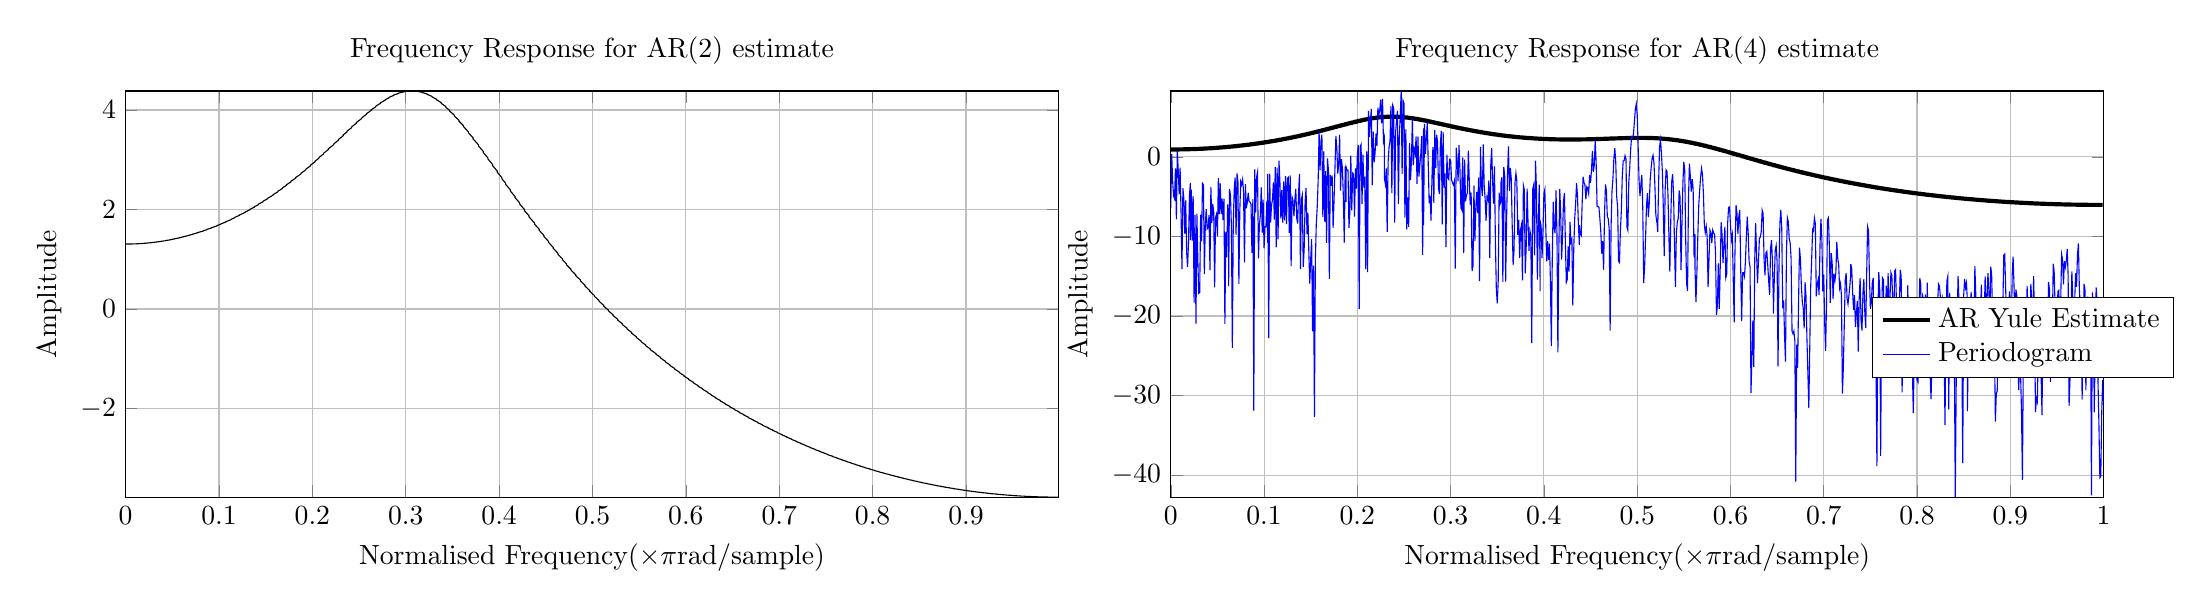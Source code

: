 % This file was created by matlab2tikz v0.4.7 running on MATLAB 8.1.
% Copyright (c) 2008--2014, Nico Schlömer <nico.schloemer@gmail.com>
% All rights reserved.
% Minimal pgfplots version: 1.3
% 
% The latest updates can be retrieved from
%   http://www.mathworks.com/matlabcentral/fileexchange/22022-matlab2tikz
% where you can also make suggestions and rate matlab2tikz.
% 
\begin{tikzpicture}

\begin{axis}[%
width=4.664in,
height=2.031in,
scale only axis,
xmin=0,
xmax=0.999,
xlabel={Normalised Frequency($\times \pi$rad/sample)},
xmajorgrids,
ymin=-3.78,
ymax=4.382,
ylabel={Amplitude},
ymajorgrids,
name=plot1,
title={Frequency Response for AR(2) estimate}
]
\addplot [color=black,solid,forget plot]
  table[row sep=crcr]{0	1.305\\
0.001	1.306\\
0.002	1.306\\
0.003	1.306\\
0.003	1.306\\
0.004	1.306\\
0.005	1.306\\
0.006	1.307\\
0.007	1.307\\
0.007	1.308\\
0.008	1.308\\
0.009	1.309\\
0.01	1.309\\
0.011	1.31\\
0.012	1.311\\
0.013	1.311\\
0.013	1.312\\
0.014	1.313\\
0.015	1.314\\
0.016	1.315\\
0.017	1.316\\
0.018	1.317\\
0.018	1.318\\
0.019	1.319\\
0.02	1.321\\
0.021	1.322\\
0.022	1.323\\
0.022	1.325\\
0.023	1.326\\
0.024	1.328\\
0.025	1.329\\
0.026	1.331\\
0.027	1.332\\
0.028	1.334\\
0.028	1.336\\
0.029	1.338\\
0.03	1.34\\
0.031	1.342\\
0.032	1.344\\
0.033	1.346\\
0.033	1.348\\
0.034	1.35\\
0.035	1.352\\
0.036	1.354\\
0.037	1.357\\
0.037	1.359\\
0.038	1.361\\
0.039	1.364\\
0.04	1.366\\
0.041	1.369\\
0.042	1.371\\
0.043	1.374\\
0.043	1.377\\
0.044	1.38\\
0.045	1.382\\
0.046	1.385\\
0.047	1.388\\
0.048	1.391\\
0.048	1.394\\
0.049	1.397\\
0.05	1.401\\
0.051	1.404\\
0.052	1.407\\
0.052	1.41\\
0.053	1.414\\
0.054	1.417\\
0.055	1.421\\
0.056	1.424\\
0.057	1.428\\
0.058	1.431\\
0.058	1.435\\
0.059	1.439\\
0.06	1.443\\
0.061	1.447\\
0.062	1.451\\
0.062	1.455\\
0.063	1.459\\
0.064	1.463\\
0.065	1.467\\
0.066	1.471\\
0.067	1.475\\
0.068	1.48\\
0.068	1.484\\
0.069	1.488\\
0.07	1.493\\
0.071	1.497\\
0.072	1.502\\
0.072	1.507\\
0.073	1.511\\
0.074	1.516\\
0.075	1.521\\
0.076	1.526\\
0.077	1.531\\
0.077	1.536\\
0.078	1.541\\
0.079	1.546\\
0.08	1.551\\
0.081	1.556\\
0.082	1.561\\
0.083	1.567\\
0.083	1.572\\
0.084	1.578\\
0.085	1.583\\
0.086	1.589\\
0.087	1.594\\
0.087	1.6\\
0.088	1.606\\
0.089	1.611\\
0.09	1.617\\
0.091	1.623\\
0.092	1.629\\
0.092	1.635\\
0.093	1.641\\
0.094	1.647\\
0.095	1.653\\
0.096	1.66\\
0.097	1.666\\
0.098	1.672\\
0.098	1.679\\
0.099	1.685\\
0.1	1.692\\
0.101	1.698\\
0.102	1.705\\
0.102	1.712\\
0.103	1.719\\
0.104	1.725\\
0.105	1.732\\
0.106	1.739\\
0.107	1.746\\
0.107	1.753\\
0.108	1.76\\
0.109	1.768\\
0.11	1.775\\
0.111	1.782\\
0.112	1.79\\
0.113	1.797\\
0.113	1.804\\
0.114	1.812\\
0.115	1.82\\
0.116	1.827\\
0.117	1.835\\
0.117	1.843\\
0.118	1.851\\
0.119	1.859\\
0.12	1.867\\
0.121	1.875\\
0.122	1.883\\
0.122	1.891\\
0.123	1.899\\
0.124	1.907\\
0.125	1.916\\
0.126	1.924\\
0.127	1.933\\
0.128	1.941\\
0.128	1.95\\
0.129	1.958\\
0.13	1.967\\
0.131	1.976\\
0.132	1.985\\
0.133	1.994\\
0.133	2.002\\
0.134	2.011\\
0.135	2.021\\
0.136	2.03\\
0.137	2.039\\
0.138	2.048\\
0.138	2.058\\
0.139	2.067\\
0.14	2.076\\
0.141	2.086\\
0.142	2.095\\
0.142	2.105\\
0.143	2.115\\
0.144	2.125\\
0.145	2.134\\
0.146	2.144\\
0.147	2.154\\
0.147	2.164\\
0.148	2.174\\
0.149	2.185\\
0.15	2.195\\
0.151	2.205\\
0.152	2.215\\
0.152	2.226\\
0.153	2.236\\
0.154	2.247\\
0.155	2.257\\
0.156	2.268\\
0.157	2.279\\
0.158	2.289\\
0.158	2.3\\
0.159	2.311\\
0.16	2.322\\
0.161	2.333\\
0.162	2.344\\
0.163	2.355\\
0.163	2.367\\
0.164	2.378\\
0.165	2.389\\
0.166	2.401\\
0.167	2.412\\
0.168	2.424\\
0.168	2.435\\
0.169	2.447\\
0.17	2.459\\
0.171	2.47\\
0.172	2.482\\
0.172	2.494\\
0.173	2.506\\
0.174	2.518\\
0.175	2.53\\
0.176	2.542\\
0.177	2.554\\
0.177	2.567\\
0.178	2.579\\
0.179	2.591\\
0.18	2.604\\
0.181	2.616\\
0.182	2.629\\
0.182	2.641\\
0.183	2.654\\
0.184	2.667\\
0.185	2.68\\
0.186	2.692\\
0.187	2.705\\
0.188	2.718\\
0.188	2.731\\
0.189	2.744\\
0.19	2.757\\
0.191	2.771\\
0.192	2.784\\
0.193	2.797\\
0.193	2.81\\
0.194	2.824\\
0.195	2.837\\
0.196	2.851\\
0.197	2.864\\
0.198	2.878\\
0.198	2.892\\
0.199	2.905\\
0.2	2.919\\
0.201	2.933\\
0.202	2.947\\
0.203	2.961\\
0.203	2.974\\
0.204	2.988\\
0.205	3.002\\
0.206	3.016\\
0.207	3.031\\
0.207	3.045\\
0.208	3.059\\
0.209	3.073\\
0.21	3.087\\
0.211	3.102\\
0.212	3.116\\
0.212	3.13\\
0.213	3.145\\
0.214	3.159\\
0.215	3.174\\
0.216	3.188\\
0.217	3.203\\
0.217	3.217\\
0.218	3.232\\
0.219	3.247\\
0.22	3.261\\
0.221	3.276\\
0.222	3.291\\
0.223	3.305\\
0.223	3.32\\
0.224	3.335\\
0.225	3.349\\
0.226	3.364\\
0.227	3.379\\
0.228	3.394\\
0.228	3.409\\
0.229	3.423\\
0.23	3.438\\
0.231	3.453\\
0.232	3.468\\
0.233	3.483\\
0.233	3.497\\
0.234	3.512\\
0.235	3.527\\
0.236	3.542\\
0.237	3.556\\
0.237	3.571\\
0.238	3.586\\
0.239	3.601\\
0.24	3.615\\
0.241	3.63\\
0.242	3.644\\
0.242	3.659\\
0.243	3.674\\
0.244	3.688\\
0.245	3.703\\
0.246	3.717\\
0.247	3.731\\
0.247	3.746\\
0.248	3.76\\
0.249	3.774\\
0.25	3.788\\
0.251	3.803\\
0.252	3.817\\
0.253	3.831\\
0.253	3.844\\
0.254	3.858\\
0.255	3.872\\
0.256	3.886\\
0.257	3.899\\
0.258	3.913\\
0.258	3.926\\
0.259	3.939\\
0.26	3.952\\
0.261	3.965\\
0.262	3.978\\
0.263	3.991\\
0.263	4.004\\
0.264	4.017\\
0.265	4.029\\
0.266	4.041\\
0.267	4.053\\
0.268	4.065\\
0.268	4.077\\
0.269	4.089\\
0.27	4.101\\
0.271	4.112\\
0.272	4.123\\
0.273	4.134\\
0.273	4.145\\
0.274	4.156\\
0.275	4.166\\
0.276	4.177\\
0.277	4.187\\
0.278	4.197\\
0.278	4.207\\
0.279	4.216\\
0.28	4.225\\
0.281	4.234\\
0.282	4.243\\
0.282	4.252\\
0.283	4.26\\
0.284	4.268\\
0.285	4.276\\
0.286	4.284\\
0.287	4.291\\
0.287	4.299\\
0.288	4.305\\
0.289	4.312\\
0.29	4.318\\
0.291	4.325\\
0.292	4.33\\
0.292	4.336\\
0.293	4.341\\
0.294	4.346\\
0.295	4.351\\
0.296	4.355\\
0.297	4.359\\
0.297	4.363\\
0.298	4.366\\
0.299	4.369\\
0.3	4.372\\
0.301	4.374\\
0.302	4.376\\
0.302	4.378\\
0.303	4.38\\
0.304	4.381\\
0.305	4.382\\
0.306	4.382\\
0.307	4.382\\
0.307	4.382\\
0.308	4.381\\
0.309	4.381\\
0.31	4.379\\
0.311	4.378\\
0.312	4.376\\
0.312	4.374\\
0.313	4.371\\
0.314	4.368\\
0.315	4.365\\
0.316	4.361\\
0.317	4.357\\
0.318	4.352\\
0.318	4.348\\
0.319	4.343\\
0.32	4.337\\
0.321	4.331\\
0.322	4.325\\
0.323	4.319\\
0.323	4.312\\
0.324	4.305\\
0.325	4.297\\
0.326	4.289\\
0.327	4.281\\
0.328	4.273\\
0.328	4.264\\
0.329	4.255\\
0.33	4.245\\
0.331	4.235\\
0.332	4.225\\
0.333	4.215\\
0.333	4.204\\
0.334	4.193\\
0.335	4.182\\
0.336	4.17\\
0.337	4.158\\
0.338	4.146\\
0.338	4.133\\
0.339	4.12\\
0.34	4.107\\
0.341	4.094\\
0.342	4.08\\
0.343	4.066\\
0.343	4.052\\
0.344	4.037\\
0.345	4.022\\
0.346	4.007\\
0.347	3.992\\
0.347	3.976\\
0.348	3.961\\
0.349	3.945\\
0.35	3.929\\
0.351	3.912\\
0.352	3.895\\
0.352	3.879\\
0.353	3.861\\
0.354	3.844\\
0.355	3.827\\
0.356	3.809\\
0.357	3.791\\
0.357	3.773\\
0.358	3.755\\
0.359	3.736\\
0.36	3.718\\
0.361	3.699\\
0.362	3.68\\
0.362	3.661\\
0.363	3.642\\
0.364	3.622\\
0.365	3.603\\
0.366	3.583\\
0.367	3.563\\
0.367	3.544\\
0.368	3.524\\
0.369	3.503\\
0.37	3.483\\
0.371	3.463\\
0.372	3.442\\
0.372	3.421\\
0.373	3.401\\
0.374	3.38\\
0.375	3.359\\
0.376	3.338\\
0.377	3.317\\
0.378	3.296\\
0.378	3.274\\
0.379	3.253\\
0.38	3.232\\
0.381	3.21\\
0.382	3.189\\
0.383	3.167\\
0.383	3.146\\
0.384	3.124\\
0.385	3.102\\
0.386	3.08\\
0.387	3.058\\
0.388	3.037\\
0.388	3.015\\
0.389	2.993\\
0.39	2.971\\
0.391	2.949\\
0.392	2.927\\
0.393	2.904\\
0.393	2.882\\
0.394	2.86\\
0.395	2.838\\
0.396	2.816\\
0.397	2.794\\
0.398	2.772\\
0.398	2.749\\
0.399	2.727\\
0.4	2.705\\
0.401	2.683\\
0.402	2.661\\
0.403	2.638\\
0.403	2.616\\
0.404	2.594\\
0.405	2.572\\
0.406	2.549\\
0.407	2.527\\
0.407	2.505\\
0.408	2.483\\
0.409	2.461\\
0.41	2.439\\
0.411	2.417\\
0.412	2.395\\
0.412	2.372\\
0.413	2.35\\
0.414	2.328\\
0.415	2.306\\
0.416	2.284\\
0.417	2.263\\
0.417	2.241\\
0.418	2.219\\
0.419	2.197\\
0.42	2.175\\
0.421	2.153\\
0.422	2.132\\
0.422	2.11\\
0.423	2.088\\
0.424	2.066\\
0.425	2.045\\
0.426	2.023\\
0.427	2.002\\
0.427	1.98\\
0.428	1.959\\
0.429	1.937\\
0.43	1.916\\
0.431	1.895\\
0.432	1.873\\
0.432	1.852\\
0.433	1.831\\
0.434	1.81\\
0.435	1.789\\
0.436	1.768\\
0.437	1.747\\
0.438	1.726\\
0.438	1.705\\
0.439	1.684\\
0.44	1.663\\
0.441	1.642\\
0.442	1.622\\
0.443	1.601\\
0.443	1.58\\
0.444	1.56\\
0.445	1.539\\
0.446	1.519\\
0.447	1.498\\
0.448	1.478\\
0.448	1.458\\
0.449	1.437\\
0.45	1.417\\
0.451	1.397\\
0.452	1.377\\
0.453	1.357\\
0.453	1.337\\
0.454	1.317\\
0.455	1.297\\
0.456	1.277\\
0.457	1.258\\
0.458	1.238\\
0.458	1.218\\
0.459	1.199\\
0.46	1.179\\
0.461	1.16\\
0.462	1.14\\
0.463	1.121\\
0.463	1.101\\
0.464	1.082\\
0.465	1.063\\
0.466	1.044\\
0.467	1.025\\
0.468	1.006\\
0.468	0.987\\
0.469	0.968\\
0.47	0.949\\
0.471	0.93\\
0.472	0.911\\
0.472	0.893\\
0.473	0.874\\
0.474	0.855\\
0.475	0.837\\
0.476	0.818\\
0.477	0.8\\
0.477	0.781\\
0.478	0.763\\
0.479	0.745\\
0.48	0.727\\
0.481	0.708\\
0.482	0.69\\
0.482	0.672\\
0.483	0.654\\
0.484	0.636\\
0.485	0.619\\
0.486	0.601\\
0.487	0.583\\
0.487	0.565\\
0.488	0.548\\
0.489	0.53\\
0.49	0.512\\
0.491	0.495\\
0.492	0.478\\
0.492	0.46\\
0.493	0.443\\
0.494	0.426\\
0.495	0.408\\
0.496	0.391\\
0.497	0.374\\
0.497	0.357\\
0.498	0.34\\
0.499	0.323\\
0.5	0.306\\
0.501	0.289\\
0.502	0.273\\
0.502	0.256\\
0.503	0.239\\
0.504	0.223\\
0.505	0.206\\
0.506	0.189\\
0.507	0.173\\
0.507	0.157\\
0.508	0.14\\
0.509	0.124\\
0.51	0.108\\
0.511	0.091\\
0.512	0.075\\
0.512	0.059\\
0.513	0.043\\
0.514	0.027\\
0.515	0.011\\
0.516	-0.005\\
0.517	-0.021\\
0.517	-0.036\\
0.518	-0.052\\
0.519	-0.068\\
0.52	-0.083\\
0.521	-0.099\\
0.522	-0.115\\
0.522	-0.13\\
0.523	-0.145\\
0.524	-0.161\\
0.525	-0.176\\
0.526	-0.191\\
0.527	-0.207\\
0.527	-0.222\\
0.528	-0.237\\
0.529	-0.252\\
0.53	-0.267\\
0.531	-0.282\\
0.532	-0.297\\
0.532	-0.312\\
0.533	-0.327\\
0.534	-0.342\\
0.535	-0.356\\
0.536	-0.371\\
0.537	-0.386\\
0.537	-0.4\\
0.538	-0.415\\
0.539	-0.429\\
0.54	-0.444\\
0.541	-0.458\\
0.542	-0.473\\
0.542	-0.487\\
0.543	-0.501\\
0.544	-0.516\\
0.545	-0.53\\
0.546	-0.544\\
0.547	-0.558\\
0.547	-0.572\\
0.548	-0.586\\
0.549	-0.6\\
0.55	-0.614\\
0.551	-0.628\\
0.552	-0.642\\
0.552	-0.655\\
0.553	-0.669\\
0.554	-0.683\\
0.555	-0.696\\
0.556	-0.71\\
0.557	-0.724\\
0.557	-0.737\\
0.558	-0.751\\
0.559	-0.764\\
0.56	-0.777\\
0.561	-0.791\\
0.562	-0.804\\
0.562	-0.817\\
0.563	-0.831\\
0.564	-0.844\\
0.565	-0.857\\
0.566	-0.87\\
0.567	-0.883\\
0.568	-0.896\\
0.568	-0.909\\
0.569	-0.922\\
0.57	-0.935\\
0.571	-0.947\\
0.572	-0.96\\
0.573	-0.973\\
0.573	-0.986\\
0.574	-0.998\\
0.575	-1.011\\
0.576	-1.024\\
0.577	-1.036\\
0.578	-1.049\\
0.578	-1.061\\
0.579	-1.073\\
0.58	-1.086\\
0.581	-1.098\\
0.582	-1.11\\
0.583	-1.123\\
0.583	-1.135\\
0.584	-1.147\\
0.585	-1.159\\
0.586	-1.171\\
0.587	-1.183\\
0.588	-1.195\\
0.588	-1.207\\
0.589	-1.219\\
0.59	-1.231\\
0.591	-1.243\\
0.592	-1.255\\
0.593	-1.267\\
0.593	-1.278\\
0.594	-1.29\\
0.595	-1.302\\
0.596	-1.313\\
0.597	-1.325\\
0.598	-1.337\\
0.598	-1.348\\
0.599	-1.359\\
0.6	-1.371\\
0.601	-1.382\\
0.602	-1.394\\
0.603	-1.405\\
0.603	-1.416\\
0.604	-1.428\\
0.605	-1.439\\
0.606	-1.45\\
0.607	-1.461\\
0.608	-1.472\\
0.608	-1.483\\
0.609	-1.494\\
0.61	-1.505\\
0.611	-1.516\\
0.612	-1.527\\
0.613	-1.538\\
0.613	-1.549\\
0.614	-1.56\\
0.615	-1.571\\
0.616	-1.581\\
0.617	-1.592\\
0.618	-1.603\\
0.618	-1.613\\
0.619	-1.624\\
0.62	-1.634\\
0.621	-1.645\\
0.622	-1.655\\
0.623	-1.666\\
0.623	-1.676\\
0.624	-1.687\\
0.625	-1.697\\
0.626	-1.707\\
0.627	-1.718\\
0.627	-1.728\\
0.628	-1.738\\
0.629	-1.748\\
0.63	-1.759\\
0.631	-1.769\\
0.632	-1.779\\
0.632	-1.789\\
0.633	-1.799\\
0.634	-1.809\\
0.635	-1.819\\
0.636	-1.829\\
0.637	-1.839\\
0.637	-1.849\\
0.638	-1.858\\
0.639	-1.868\\
0.64	-1.878\\
0.641	-1.888\\
0.642	-1.897\\
0.642	-1.907\\
0.643	-1.917\\
0.644	-1.926\\
0.645	-1.936\\
0.646	-1.945\\
0.647	-1.955\\
0.647	-1.964\\
0.648	-1.974\\
0.649	-1.983\\
0.65	-1.992\\
0.651	-2.002\\
0.652	-2.011\\
0.652	-2.02\\
0.653	-2.03\\
0.654	-2.039\\
0.655	-2.048\\
0.656	-2.057\\
0.657	-2.066\\
0.657	-2.075\\
0.658	-2.085\\
0.659	-2.094\\
0.66	-2.103\\
0.661	-2.112\\
0.662	-2.12\\
0.662	-2.129\\
0.663	-2.138\\
0.664	-2.147\\
0.665	-2.156\\
0.666	-2.165\\
0.667	-2.173\\
0.667	-2.182\\
0.668	-2.191\\
0.669	-2.2\\
0.67	-2.208\\
0.671	-2.217\\
0.672	-2.225\\
0.672	-2.234\\
0.673	-2.242\\
0.674	-2.251\\
0.675	-2.259\\
0.676	-2.268\\
0.677	-2.276\\
0.677	-2.285\\
0.678	-2.293\\
0.679	-2.301\\
0.68	-2.31\\
0.681	-2.318\\
0.682	-2.326\\
0.682	-2.334\\
0.683	-2.342\\
0.684	-2.351\\
0.685	-2.359\\
0.686	-2.367\\
0.687	-2.375\\
0.688	-2.383\\
0.688	-2.391\\
0.689	-2.399\\
0.69	-2.407\\
0.691	-2.415\\
0.692	-2.423\\
0.693	-2.431\\
0.693	-2.438\\
0.694	-2.446\\
0.695	-2.454\\
0.696	-2.462\\
0.697	-2.469\\
0.698	-2.477\\
0.698	-2.485\\
0.699	-2.492\\
0.7	-2.5\\
0.701	-2.508\\
0.702	-2.515\\
0.703	-2.523\\
0.703	-2.53\\
0.704	-2.538\\
0.705	-2.545\\
0.706	-2.553\\
0.707	-2.56\\
0.708	-2.567\\
0.708	-2.575\\
0.709	-2.582\\
0.71	-2.589\\
0.711	-2.597\\
0.712	-2.604\\
0.713	-2.611\\
0.713	-2.618\\
0.714	-2.625\\
0.715	-2.633\\
0.716	-2.64\\
0.717	-2.647\\
0.718	-2.654\\
0.718	-2.661\\
0.719	-2.668\\
0.72	-2.675\\
0.721	-2.682\\
0.722	-2.689\\
0.723	-2.696\\
0.723	-2.703\\
0.724	-2.709\\
0.725	-2.716\\
0.726	-2.723\\
0.727	-2.73\\
0.728	-2.737\\
0.728	-2.743\\
0.729	-2.75\\
0.73	-2.757\\
0.731	-2.763\\
0.732	-2.77\\
0.733	-2.777\\
0.733	-2.783\\
0.734	-2.79\\
0.735	-2.796\\
0.736	-2.803\\
0.737	-2.809\\
0.738	-2.816\\
0.738	-2.822\\
0.739	-2.828\\
0.74	-2.835\\
0.741	-2.841\\
0.742	-2.848\\
0.743	-2.854\\
0.743	-2.86\\
0.744	-2.866\\
0.745	-2.873\\
0.746	-2.879\\
0.747	-2.885\\
0.748	-2.891\\
0.748	-2.897\\
0.749	-2.903\\
0.75	-2.909\\
0.751	-2.915\\
0.752	-2.922\\
0.752	-2.928\\
0.753	-2.934\\
0.754	-2.939\\
0.755	-2.945\\
0.756	-2.951\\
0.757	-2.957\\
0.757	-2.963\\
0.758	-2.969\\
0.759	-2.975\\
0.76	-2.981\\
0.761	-2.986\\
0.762	-2.992\\
0.762	-2.998\\
0.763	-3.004\\
0.764	-3.009\\
0.765	-3.015\\
0.766	-3.02\\
0.767	-3.026\\
0.767	-3.032\\
0.768	-3.037\\
0.769	-3.043\\
0.77	-3.048\\
0.771	-3.054\\
0.772	-3.059\\
0.772	-3.065\\
0.773	-3.07\\
0.774	-3.076\\
0.775	-3.081\\
0.776	-3.086\\
0.777	-3.092\\
0.777	-3.097\\
0.778	-3.102\\
0.779	-3.107\\
0.78	-3.113\\
0.781	-3.118\\
0.782	-3.123\\
0.782	-3.128\\
0.783	-3.133\\
0.784	-3.139\\
0.785	-3.144\\
0.786	-3.149\\
0.787	-3.154\\
0.787	-3.159\\
0.788	-3.164\\
0.789	-3.169\\
0.79	-3.174\\
0.791	-3.179\\
0.792	-3.184\\
0.792	-3.189\\
0.793	-3.194\\
0.794	-3.198\\
0.795	-3.203\\
0.796	-3.208\\
0.797	-3.213\\
0.797	-3.218\\
0.798	-3.222\\
0.799	-3.227\\
0.8	-3.232\\
0.801	-3.237\\
0.802	-3.241\\
0.802	-3.246\\
0.803	-3.25\\
0.804	-3.255\\
0.805	-3.26\\
0.806	-3.264\\
0.807	-3.269\\
0.807	-3.273\\
0.808	-3.278\\
0.809	-3.282\\
0.81	-3.287\\
0.811	-3.291\\
0.812	-3.295\\
0.812	-3.3\\
0.813	-3.304\\
0.814	-3.309\\
0.815	-3.313\\
0.816	-3.317\\
0.817	-3.321\\
0.818	-3.326\\
0.818	-3.33\\
0.819	-3.334\\
0.82	-3.338\\
0.821	-3.343\\
0.822	-3.347\\
0.823	-3.351\\
0.823	-3.355\\
0.824	-3.359\\
0.825	-3.363\\
0.826	-3.367\\
0.827	-3.371\\
0.828	-3.375\\
0.828	-3.379\\
0.829	-3.383\\
0.83	-3.387\\
0.831	-3.391\\
0.832	-3.395\\
0.833	-3.399\\
0.833	-3.403\\
0.834	-3.406\\
0.835	-3.41\\
0.836	-3.414\\
0.837	-3.418\\
0.838	-3.422\\
0.838	-3.425\\
0.839	-3.429\\
0.84	-3.433\\
0.841	-3.436\\
0.842	-3.44\\
0.843	-3.444\\
0.843	-3.447\\
0.844	-3.451\\
0.845	-3.454\\
0.846	-3.458\\
0.847	-3.461\\
0.848	-3.465\\
0.848	-3.468\\
0.849	-3.472\\
0.85	-3.475\\
0.851	-3.479\\
0.852	-3.482\\
0.853	-3.486\\
0.853	-3.489\\
0.854	-3.492\\
0.855	-3.496\\
0.856	-3.499\\
0.857	-3.502\\
0.858	-3.505\\
0.858	-3.509\\
0.859	-3.512\\
0.86	-3.515\\
0.861	-3.518\\
0.862	-3.521\\
0.863	-3.525\\
0.863	-3.528\\
0.864	-3.531\\
0.865	-3.534\\
0.866	-3.537\\
0.867	-3.54\\
0.868	-3.543\\
0.868	-3.546\\
0.869	-3.549\\
0.87	-3.552\\
0.871	-3.555\\
0.872	-3.558\\
0.873	-3.561\\
0.873	-3.564\\
0.874	-3.567\\
0.875	-3.569\\
0.876	-3.572\\
0.877	-3.575\\
0.877	-3.578\\
0.878	-3.581\\
0.879	-3.583\\
0.88	-3.586\\
0.881	-3.589\\
0.882	-3.591\\
0.882	-3.594\\
0.883	-3.597\\
0.884	-3.599\\
0.885	-3.602\\
0.886	-3.605\\
0.887	-3.607\\
0.887	-3.61\\
0.888	-3.612\\
0.889	-3.615\\
0.89	-3.617\\
0.891	-3.62\\
0.892	-3.622\\
0.892	-3.625\\
0.893	-3.627\\
0.894	-3.629\\
0.895	-3.632\\
0.896	-3.634\\
0.897	-3.637\\
0.897	-3.639\\
0.898	-3.641\\
0.899	-3.643\\
0.9	-3.646\\
0.901	-3.648\\
0.902	-3.65\\
0.902	-3.652\\
0.903	-3.655\\
0.904	-3.657\\
0.905	-3.659\\
0.906	-3.661\\
0.907	-3.663\\
0.907	-3.665\\
0.908	-3.667\\
0.909	-3.669\\
0.91	-3.671\\
0.911	-3.673\\
0.912	-3.675\\
0.912	-3.677\\
0.913	-3.679\\
0.914	-3.681\\
0.915	-3.683\\
0.916	-3.685\\
0.917	-3.687\\
0.917	-3.689\\
0.918	-3.691\\
0.919	-3.692\\
0.92	-3.694\\
0.921	-3.696\\
0.922	-3.698\\
0.922	-3.699\\
0.923	-3.701\\
0.924	-3.703\\
0.925	-3.705\\
0.926	-3.706\\
0.927	-3.708\\
0.927	-3.71\\
0.928	-3.711\\
0.929	-3.713\\
0.93	-3.714\\
0.931	-3.716\\
0.932	-3.717\\
0.932	-3.719\\
0.933	-3.72\\
0.934	-3.722\\
0.935	-3.723\\
0.936	-3.725\\
0.937	-3.726\\
0.938	-3.728\\
0.938	-3.729\\
0.939	-3.73\\
0.94	-3.732\\
0.941	-3.733\\
0.942	-3.734\\
0.943	-3.736\\
0.943	-3.737\\
0.944	-3.738\\
0.945	-3.739\\
0.946	-3.741\\
0.947	-3.742\\
0.948	-3.743\\
0.948	-3.744\\
0.949	-3.745\\
0.95	-3.746\\
0.951	-3.748\\
0.952	-3.749\\
0.953	-3.75\\
0.953	-3.751\\
0.954	-3.752\\
0.955	-3.753\\
0.956	-3.754\\
0.957	-3.755\\
0.958	-3.756\\
0.958	-3.757\\
0.959	-3.758\\
0.96	-3.758\\
0.961	-3.759\\
0.962	-3.76\\
0.963	-3.761\\
0.963	-3.762\\
0.964	-3.763\\
0.965	-3.763\\
0.966	-3.764\\
0.967	-3.765\\
0.968	-3.766\\
0.968	-3.766\\
0.969	-3.767\\
0.97	-3.768\\
0.971	-3.768\\
0.972	-3.769\\
0.973	-3.77\\
0.973	-3.77\\
0.974	-3.771\\
0.975	-3.771\\
0.976	-3.772\\
0.977	-3.773\\
0.978	-3.773\\
0.978	-3.774\\
0.979	-3.774\\
0.98	-3.774\\
0.981	-3.775\\
0.982	-3.775\\
0.983	-3.776\\
0.983	-3.776\\
0.984	-3.776\\
0.985	-3.777\\
0.986	-3.777\\
0.987	-3.777\\
0.988	-3.778\\
0.988	-3.778\\
0.989	-3.778\\
0.99	-3.778\\
0.991	-3.779\\
0.992	-3.779\\
0.993	-3.779\\
0.993	-3.779\\
0.994	-3.779\\
0.995	-3.779\\
0.996	-3.78\\
0.997	-3.78\\
0.998	-3.78\\
0.998	-3.78\\
0.999	-3.78\\
};
\end{axis}

\begin{axis}[%
width=4.664in,
height=2.031in,
scale only axis,
xmin=0,
xmax=1,
xlabel={Normalised Frequency($\times \pi$rad/sample)},
xmajorgrids,
ymin=-42.767,
ymax=8.291,
ylabel={Amplitude},
ymajorgrids,
at=(plot1.right of south east),
anchor=left of south west,
title={Frequency Response for AR(4) estimate},
legend style={at={(0.752,0.294)},anchor=south west,draw=black,fill=white,legend cell align=left}
]
\addplot [color=black,solid,line width=1.5pt]
  table[row sep=crcr]{0	0.939\\
0.001	0.939\\
0.002	0.939\\
0.003	0.939\\
0.003	0.94\\
0.004	0.94\\
0.005	0.941\\
0.006	0.942\\
0.007	0.942\\
0.007	0.943\\
0.008	0.944\\
0.009	0.946\\
0.01	0.947\\
0.011	0.949\\
0.012	0.95\\
0.013	0.952\\
0.013	0.954\\
0.014	0.956\\
0.015	0.958\\
0.016	0.96\\
0.017	0.962\\
0.018	0.965\\
0.018	0.967\\
0.019	0.97\\
0.02	0.972\\
0.021	0.975\\
0.022	0.978\\
0.022	0.981\\
0.023	0.985\\
0.024	0.988\\
0.025	0.992\\
0.026	0.995\\
0.027	0.999\\
0.028	1.003\\
0.028	1.007\\
0.029	1.011\\
0.03	1.015\\
0.031	1.019\\
0.032	1.024\\
0.033	1.028\\
0.033	1.033\\
0.034	1.038\\
0.035	1.043\\
0.036	1.048\\
0.037	1.053\\
0.037	1.058\\
0.038	1.063\\
0.039	1.069\\
0.04	1.075\\
0.041	1.08\\
0.042	1.086\\
0.043	1.092\\
0.043	1.098\\
0.044	1.105\\
0.045	1.111\\
0.046	1.117\\
0.047	1.124\\
0.048	1.131\\
0.048	1.138\\
0.049	1.145\\
0.05	1.152\\
0.051	1.159\\
0.052	1.166\\
0.052	1.174\\
0.053	1.181\\
0.054	1.189\\
0.055	1.197\\
0.056	1.205\\
0.057	1.213\\
0.058	1.221\\
0.058	1.23\\
0.059	1.238\\
0.06	1.247\\
0.061	1.255\\
0.062	1.264\\
0.062	1.273\\
0.063	1.282\\
0.064	1.291\\
0.065	1.301\\
0.066	1.31\\
0.067	1.32\\
0.068	1.33\\
0.068	1.34\\
0.069	1.35\\
0.07	1.36\\
0.071	1.37\\
0.072	1.38\\
0.072	1.391\\
0.073	1.402\\
0.074	1.412\\
0.075	1.423\\
0.076	1.434\\
0.077	1.446\\
0.077	1.457\\
0.078	1.468\\
0.079	1.48\\
0.08	1.492\\
0.081	1.503\\
0.082	1.515\\
0.083	1.527\\
0.083	1.54\\
0.084	1.552\\
0.085	1.565\\
0.086	1.577\\
0.087	1.59\\
0.087	1.603\\
0.088	1.616\\
0.089	1.629\\
0.09	1.643\\
0.091	1.656\\
0.092	1.67\\
0.092	1.683\\
0.093	1.697\\
0.094	1.711\\
0.095	1.725\\
0.096	1.74\\
0.097	1.754\\
0.098	1.769\\
0.098	1.783\\
0.099	1.798\\
0.1	1.813\\
0.101	1.828\\
0.102	1.844\\
0.102	1.859\\
0.103	1.875\\
0.104	1.89\\
0.105	1.906\\
0.106	1.922\\
0.107	1.938\\
0.107	1.954\\
0.108	1.971\\
0.109	1.987\\
0.11	2.004\\
0.111	2.021\\
0.112	2.038\\
0.113	2.055\\
0.113	2.072\\
0.114	2.09\\
0.115	2.107\\
0.116	2.125\\
0.117	2.143\\
0.117	2.161\\
0.118	2.179\\
0.119	2.197\\
0.12	2.215\\
0.121	2.234\\
0.122	2.253\\
0.122	2.271\\
0.123	2.29\\
0.124	2.309\\
0.125	2.329\\
0.126	2.348\\
0.127	2.368\\
0.128	2.387\\
0.128	2.407\\
0.129	2.427\\
0.13	2.447\\
0.131	2.468\\
0.132	2.488\\
0.133	2.509\\
0.133	2.529\\
0.134	2.55\\
0.135	2.571\\
0.136	2.592\\
0.137	2.613\\
0.138	2.635\\
0.138	2.656\\
0.139	2.678\\
0.14	2.7\\
0.141	2.722\\
0.142	2.744\\
0.142	2.766\\
0.143	2.788\\
0.144	2.811\\
0.145	2.833\\
0.146	2.856\\
0.147	2.879\\
0.147	2.902\\
0.148	2.925\\
0.149	2.948\\
0.15	2.972\\
0.151	2.995\\
0.152	3.019\\
0.152	3.043\\
0.153	3.066\\
0.154	3.09\\
0.155	3.115\\
0.156	3.139\\
0.157	3.163\\
0.158	3.187\\
0.158	3.212\\
0.159	3.237\\
0.16	3.261\\
0.161	3.286\\
0.162	3.311\\
0.163	3.336\\
0.163	3.361\\
0.164	3.386\\
0.165	3.411\\
0.166	3.437\\
0.167	3.462\\
0.168	3.488\\
0.168	3.513\\
0.169	3.539\\
0.17	3.564\\
0.171	3.59\\
0.172	3.616\\
0.172	3.642\\
0.173	3.668\\
0.174	3.693\\
0.175	3.719\\
0.176	3.745\\
0.177	3.771\\
0.177	3.797\\
0.178	3.823\\
0.179	3.849\\
0.18	3.875\\
0.181	3.901\\
0.182	3.927\\
0.182	3.953\\
0.183	3.978\\
0.184	4.004\\
0.185	4.03\\
0.186	4.056\\
0.187	4.081\\
0.188	4.107\\
0.188	4.132\\
0.189	4.157\\
0.19	4.183\\
0.191	4.208\\
0.192	4.233\\
0.193	4.257\\
0.193	4.282\\
0.194	4.307\\
0.195	4.331\\
0.196	4.355\\
0.197	4.379\\
0.198	4.403\\
0.198	4.426\\
0.199	4.45\\
0.2	4.473\\
0.201	4.496\\
0.202	4.518\\
0.203	4.541\\
0.203	4.563\\
0.204	4.584\\
0.205	4.606\\
0.206	4.627\\
0.207	4.647\\
0.207	4.668\\
0.208	4.688\\
0.209	4.707\\
0.21	4.726\\
0.211	4.745\\
0.212	4.764\\
0.212	4.781\\
0.213	4.799\\
0.214	4.816\\
0.215	4.832\\
0.216	4.848\\
0.217	4.864\\
0.217	4.879\\
0.218	4.893\\
0.219	4.907\\
0.22	4.921\\
0.221	4.934\\
0.222	4.946\\
0.223	4.958\\
0.223	4.969\\
0.224	4.979\\
0.225	4.989\\
0.226	4.998\\
0.227	5.007\\
0.228	5.015\\
0.228	5.023\\
0.229	5.029\\
0.23	5.035\\
0.231	5.041\\
0.232	5.046\\
0.233	5.05\\
0.233	5.053\\
0.234	5.056\\
0.235	5.058\\
0.236	5.06\\
0.237	5.061\\
0.237	5.061\\
0.238	5.06\\
0.239	5.059\\
0.24	5.057\\
0.241	5.055\\
0.242	5.052\\
0.242	5.048\\
0.243	5.044\\
0.244	5.039\\
0.245	5.033\\
0.246	5.027\\
0.247	5.02\\
0.247	5.013\\
0.248	5.005\\
0.249	4.996\\
0.25	4.987\\
0.251	4.978\\
0.252	4.967\\
0.253	4.957\\
0.253	4.945\\
0.254	4.934\\
0.255	4.921\\
0.256	4.908\\
0.257	4.895\\
0.258	4.882\\
0.258	4.867\\
0.259	4.853\\
0.26	4.838\\
0.261	4.822\\
0.262	4.807\\
0.263	4.791\\
0.263	4.774\\
0.264	4.757\\
0.265	4.74\\
0.266	4.722\\
0.267	4.705\\
0.268	4.686\\
0.268	4.668\\
0.269	4.649\\
0.27	4.63\\
0.271	4.611\\
0.272	4.592\\
0.273	4.572\\
0.273	4.552\\
0.274	4.532\\
0.275	4.512\\
0.276	4.492\\
0.277	4.471\\
0.278	4.45\\
0.278	4.429\\
0.279	4.408\\
0.28	4.387\\
0.281	4.366\\
0.282	4.345\\
0.282	4.323\\
0.283	4.302\\
0.284	4.28\\
0.285	4.259\\
0.286	4.237\\
0.287	4.215\\
0.287	4.193\\
0.288	4.172\\
0.289	4.15\\
0.29	4.128\\
0.291	4.106\\
0.292	4.084\\
0.292	4.062\\
0.293	4.041\\
0.294	4.019\\
0.295	3.997\\
0.296	3.975\\
0.297	3.954\\
0.297	3.932\\
0.298	3.91\\
0.299	3.889\\
0.3	3.867\\
0.301	3.846\\
0.302	3.824\\
0.302	3.803\\
0.303	3.782\\
0.304	3.761\\
0.305	3.74\\
0.306	3.719\\
0.307	3.698\\
0.307	3.677\\
0.308	3.656\\
0.309	3.636\\
0.31	3.615\\
0.311	3.595\\
0.312	3.575\\
0.312	3.555\\
0.313	3.534\\
0.314	3.515\\
0.315	3.495\\
0.316	3.475\\
0.317	3.456\\
0.318	3.436\\
0.318	3.417\\
0.319	3.398\\
0.32	3.379\\
0.321	3.36\\
0.322	3.341\\
0.323	3.322\\
0.323	3.304\\
0.324	3.286\\
0.325	3.267\\
0.326	3.249\\
0.327	3.231\\
0.328	3.214\\
0.328	3.196\\
0.329	3.179\\
0.33	3.161\\
0.331	3.144\\
0.332	3.127\\
0.333	3.11\\
0.333	3.093\\
0.334	3.077\\
0.335	3.06\\
0.336	3.044\\
0.337	3.028\\
0.338	3.012\\
0.338	2.996\\
0.339	2.981\\
0.34	2.965\\
0.341	2.95\\
0.342	2.935\\
0.343	2.92\\
0.343	2.905\\
0.344	2.89\\
0.345	2.875\\
0.346	2.861\\
0.347	2.847\\
0.347	2.833\\
0.348	2.819\\
0.349	2.805\\
0.35	2.791\\
0.351	2.778\\
0.352	2.765\\
0.352	2.752\\
0.353	2.739\\
0.354	2.726\\
0.355	2.713\\
0.356	2.701\\
0.357	2.688\\
0.357	2.676\\
0.358	2.664\\
0.359	2.652\\
0.36	2.641\\
0.361	2.629\\
0.362	2.618\\
0.362	2.606\\
0.363	2.595\\
0.364	2.585\\
0.365	2.574\\
0.366	2.563\\
0.367	2.553\\
0.367	2.542\\
0.368	2.532\\
0.369	2.522\\
0.37	2.513\\
0.371	2.503\\
0.372	2.493\\
0.372	2.484\\
0.373	2.475\\
0.374	2.466\\
0.375	2.457\\
0.376	2.448\\
0.377	2.44\\
0.378	2.431\\
0.378	2.423\\
0.379	2.415\\
0.38	2.407\\
0.381	2.399\\
0.382	2.391\\
0.383	2.384\\
0.383	2.376\\
0.384	2.369\\
0.385	2.362\\
0.386	2.355\\
0.387	2.349\\
0.388	2.342\\
0.388	2.335\\
0.389	2.329\\
0.39	2.323\\
0.391	2.317\\
0.392	2.311\\
0.393	2.305\\
0.393	2.3\\
0.394	2.294\\
0.395	2.289\\
0.396	2.284\\
0.397	2.279\\
0.398	2.274\\
0.398	2.269\\
0.399	2.265\\
0.4	2.26\\
0.401	2.256\\
0.402	2.252\\
0.403	2.248\\
0.403	2.244\\
0.404	2.24\\
0.405	2.237\\
0.406	2.233\\
0.407	2.23\\
0.407	2.227\\
0.408	2.224\\
0.409	2.221\\
0.41	2.218\\
0.411	2.215\\
0.412	2.213\\
0.412	2.21\\
0.413	2.208\\
0.414	2.206\\
0.415	2.204\\
0.416	2.202\\
0.417	2.2\\
0.417	2.199\\
0.418	2.197\\
0.419	2.196\\
0.42	2.195\\
0.421	2.194\\
0.422	2.193\\
0.422	2.192\\
0.423	2.191\\
0.424	2.19\\
0.425	2.19\\
0.426	2.189\\
0.427	2.189\\
0.427	2.189\\
0.428	2.189\\
0.429	2.189\\
0.43	2.189\\
0.431	2.19\\
0.432	2.19\\
0.432	2.19\\
0.433	2.191\\
0.434	2.192\\
0.435	2.193\\
0.436	2.194\\
0.437	2.195\\
0.438	2.196\\
0.438	2.197\\
0.439	2.198\\
0.44	2.2\\
0.441	2.201\\
0.442	2.203\\
0.443	2.205\\
0.443	2.207\\
0.444	2.208\\
0.445	2.21\\
0.446	2.213\\
0.447	2.215\\
0.448	2.217\\
0.448	2.219\\
0.449	2.222\\
0.45	2.224\\
0.451	2.227\\
0.452	2.229\\
0.453	2.232\\
0.453	2.235\\
0.454	2.237\\
0.455	2.24\\
0.456	2.243\\
0.457	2.246\\
0.458	2.249\\
0.458	2.252\\
0.459	2.255\\
0.46	2.259\\
0.461	2.262\\
0.462	2.265\\
0.463	2.268\\
0.463	2.272\\
0.464	2.275\\
0.465	2.278\\
0.466	2.282\\
0.467	2.285\\
0.468	2.289\\
0.468	2.292\\
0.469	2.296\\
0.47	2.299\\
0.471	2.303\\
0.472	2.306\\
0.472	2.31\\
0.473	2.313\\
0.474	2.317\\
0.475	2.32\\
0.476	2.324\\
0.477	2.327\\
0.477	2.33\\
0.478	2.334\\
0.479	2.337\\
0.48	2.34\\
0.481	2.344\\
0.482	2.347\\
0.482	2.35\\
0.483	2.353\\
0.484	2.356\\
0.485	2.359\\
0.486	2.362\\
0.487	2.365\\
0.487	2.367\\
0.488	2.37\\
0.489	2.372\\
0.49	2.375\\
0.491	2.377\\
0.492	2.379\\
0.492	2.381\\
0.493	2.383\\
0.494	2.385\\
0.495	2.387\\
0.496	2.389\\
0.497	2.39\\
0.497	2.391\\
0.498	2.393\\
0.499	2.394\\
0.5	2.394\\
0.501	2.395\\
0.502	2.395\\
0.502	2.396\\
0.503	2.396\\
0.504	2.396\\
0.505	2.396\\
0.506	2.395\\
0.507	2.394\\
0.507	2.394\\
0.508	2.392\\
0.509	2.391\\
0.51	2.389\\
0.511	2.388\\
0.512	2.386\\
0.512	2.383\\
0.513	2.381\\
0.514	2.378\\
0.515	2.375\\
0.516	2.372\\
0.517	2.368\\
0.517	2.364\\
0.518	2.36\\
0.519	2.355\\
0.52	2.351\\
0.521	2.346\\
0.522	2.34\\
0.522	2.335\\
0.523	2.329\\
0.524	2.322\\
0.525	2.316\\
0.526	2.309\\
0.527	2.302\\
0.527	2.294\\
0.528	2.286\\
0.529	2.278\\
0.53	2.27\\
0.531	2.261\\
0.532	2.252\\
0.532	2.242\\
0.533	2.232\\
0.534	2.222\\
0.535	2.212\\
0.536	2.201\\
0.537	2.189\\
0.537	2.178\\
0.538	2.166\\
0.539	2.154\\
0.54	2.141\\
0.541	2.128\\
0.542	2.115\\
0.542	2.101\\
0.543	2.087\\
0.544	2.073\\
0.545	2.058\\
0.546	2.043\\
0.547	2.028\\
0.547	2.012\\
0.548	1.996\\
0.549	1.98\\
0.55	1.963\\
0.551	1.946\\
0.552	1.929\\
0.552	1.911\\
0.553	1.894\\
0.554	1.875\\
0.555	1.857\\
0.556	1.838\\
0.557	1.819\\
0.557	1.799\\
0.558	1.78\\
0.559	1.76\\
0.56	1.739\\
0.561	1.719\\
0.562	1.698\\
0.562	1.677\\
0.563	1.655\\
0.564	1.634\\
0.565	1.612\\
0.566	1.589\\
0.567	1.567\\
0.568	1.544\\
0.568	1.521\\
0.569	1.498\\
0.57	1.475\\
0.571	1.451\\
0.572	1.428\\
0.573	1.404\\
0.573	1.379\\
0.574	1.355\\
0.575	1.33\\
0.576	1.306\\
0.577	1.281\\
0.578	1.255\\
0.578	1.23\\
0.579	1.205\\
0.58	1.179\\
0.581	1.153\\
0.582	1.127\\
0.583	1.101\\
0.583	1.075\\
0.584	1.048\\
0.585	1.022\\
0.586	0.995\\
0.587	0.969\\
0.588	0.942\\
0.588	0.915\\
0.589	0.888\\
0.59	0.86\\
0.591	0.833\\
0.592	0.806\\
0.593	0.778\\
0.593	0.751\\
0.594	0.723\\
0.595	0.695\\
0.596	0.668\\
0.597	0.64\\
0.598	0.612\\
0.598	0.584\\
0.599	0.556\\
0.6	0.528\\
0.601	0.5\\
0.602	0.471\\
0.603	0.443\\
0.603	0.415\\
0.604	0.387\\
0.605	0.359\\
0.606	0.33\\
0.607	0.302\\
0.608	0.274\\
0.608	0.245\\
0.609	0.217\\
0.61	0.188\\
0.611	0.16\\
0.612	0.132\\
0.613	0.103\\
0.613	0.075\\
0.614	0.047\\
0.615	0.018\\
0.616	-0.01\\
0.617	-0.038\\
0.618	-0.067\\
0.618	-0.095\\
0.619	-0.123\\
0.62	-0.152\\
0.621	-0.18\\
0.622	-0.208\\
0.623	-0.236\\
0.623	-0.264\\
0.624	-0.292\\
0.625	-0.321\\
0.626	-0.349\\
0.627	-0.377\\
0.627	-0.405\\
0.628	-0.432\\
0.629	-0.46\\
0.63	-0.488\\
0.631	-0.516\\
0.632	-0.544\\
0.632	-0.571\\
0.633	-0.599\\
0.634	-0.626\\
0.635	-0.654\\
0.636	-0.681\\
0.637	-0.709\\
0.637	-0.736\\
0.638	-0.763\\
0.639	-0.791\\
0.64	-0.818\\
0.641	-0.845\\
0.642	-0.872\\
0.642	-0.899\\
0.643	-0.926\\
0.644	-0.953\\
0.645	-0.979\\
0.646	-1.006\\
0.647	-1.033\\
0.647	-1.059\\
0.648	-1.086\\
0.649	-1.112\\
0.65	-1.139\\
0.651	-1.165\\
0.652	-1.191\\
0.652	-1.217\\
0.653	-1.243\\
0.654	-1.269\\
0.655	-1.295\\
0.656	-1.321\\
0.657	-1.347\\
0.657	-1.372\\
0.658	-1.398\\
0.659	-1.423\\
0.66	-1.449\\
0.661	-1.474\\
0.662	-1.499\\
0.662	-1.525\\
0.663	-1.55\\
0.664	-1.575\\
0.665	-1.6\\
0.666	-1.624\\
0.667	-1.649\\
0.667	-1.674\\
0.668	-1.699\\
0.669	-1.723\\
0.67	-1.748\\
0.671	-1.772\\
0.672	-1.796\\
0.672	-1.82\\
0.673	-1.845\\
0.674	-1.869\\
0.675	-1.893\\
0.676	-1.916\\
0.677	-1.94\\
0.677	-1.964\\
0.678	-1.987\\
0.679	-2.011\\
0.68	-2.034\\
0.681	-2.058\\
0.682	-2.081\\
0.682	-2.104\\
0.683	-2.127\\
0.684	-2.15\\
0.685	-2.173\\
0.686	-2.196\\
0.687	-2.219\\
0.688	-2.242\\
0.688	-2.264\\
0.689	-2.287\\
0.69	-2.309\\
0.691	-2.332\\
0.692	-2.354\\
0.693	-2.376\\
0.693	-2.398\\
0.694	-2.42\\
0.695	-2.442\\
0.696	-2.464\\
0.697	-2.486\\
0.698	-2.508\\
0.698	-2.529\\
0.699	-2.551\\
0.7	-2.572\\
0.701	-2.594\\
0.702	-2.615\\
0.703	-2.636\\
0.703	-2.657\\
0.704	-2.678\\
0.705	-2.699\\
0.706	-2.72\\
0.707	-2.741\\
0.708	-2.761\\
0.708	-2.782\\
0.709	-2.803\\
0.71	-2.823\\
0.711	-2.843\\
0.712	-2.864\\
0.713	-2.884\\
0.713	-2.904\\
0.714	-2.924\\
0.715	-2.944\\
0.716	-2.964\\
0.717	-2.984\\
0.718	-3.004\\
0.718	-3.023\\
0.719	-3.043\\
0.72	-3.062\\
0.721	-3.082\\
0.722	-3.101\\
0.723	-3.12\\
0.723	-3.139\\
0.724	-3.159\\
0.725	-3.178\\
0.726	-3.196\\
0.727	-3.215\\
0.728	-3.234\\
0.728	-3.253\\
0.729	-3.271\\
0.73	-3.29\\
0.731	-3.308\\
0.732	-3.327\\
0.733	-3.345\\
0.733	-3.363\\
0.734	-3.382\\
0.735	-3.4\\
0.736	-3.418\\
0.737	-3.436\\
0.738	-3.453\\
0.738	-3.471\\
0.739	-3.489\\
0.74	-3.507\\
0.741	-3.524\\
0.742	-3.542\\
0.743	-3.559\\
0.743	-3.576\\
0.744	-3.594\\
0.745	-3.611\\
0.746	-3.628\\
0.747	-3.645\\
0.748	-3.662\\
0.748	-3.679\\
0.749	-3.696\\
0.75	-3.712\\
0.751	-3.729\\
0.752	-3.745\\
0.752	-3.762\\
0.753	-3.778\\
0.754	-3.795\\
0.755	-3.811\\
0.756	-3.827\\
0.757	-3.844\\
0.757	-3.86\\
0.758	-3.876\\
0.759	-3.892\\
0.76	-3.907\\
0.761	-3.923\\
0.762	-3.939\\
0.762	-3.955\\
0.763	-3.97\\
0.764	-3.986\\
0.765	-4.001\\
0.766	-4.017\\
0.767	-4.032\\
0.767	-4.047\\
0.768	-4.062\\
0.769	-4.077\\
0.77	-4.092\\
0.771	-4.107\\
0.772	-4.122\\
0.772	-4.137\\
0.773	-4.152\\
0.774	-4.167\\
0.775	-4.181\\
0.776	-4.196\\
0.777	-4.21\\
0.777	-4.225\\
0.778	-4.239\\
0.779	-4.253\\
0.78	-4.267\\
0.781	-4.282\\
0.782	-4.296\\
0.782	-4.31\\
0.783	-4.324\\
0.784	-4.338\\
0.785	-4.351\\
0.786	-4.365\\
0.787	-4.379\\
0.787	-4.392\\
0.788	-4.406\\
0.789	-4.419\\
0.79	-4.433\\
0.791	-4.446\\
0.792	-4.46\\
0.792	-4.473\\
0.793	-4.486\\
0.794	-4.499\\
0.795	-4.512\\
0.796	-4.525\\
0.797	-4.538\\
0.797	-4.551\\
0.798	-4.564\\
0.799	-4.576\\
0.8	-4.589\\
0.801	-4.602\\
0.802	-4.614\\
0.802	-4.627\\
0.803	-4.639\\
0.804	-4.651\\
0.805	-4.664\\
0.806	-4.676\\
0.807	-4.688\\
0.807	-4.7\\
0.808	-4.712\\
0.809	-4.724\\
0.81	-4.736\\
0.811	-4.748\\
0.812	-4.76\\
0.812	-4.771\\
0.813	-4.783\\
0.814	-4.795\\
0.815	-4.806\\
0.816	-4.818\\
0.817	-4.829\\
0.818	-4.84\\
0.818	-4.852\\
0.819	-4.863\\
0.82	-4.874\\
0.821	-4.885\\
0.822	-4.896\\
0.823	-4.907\\
0.823	-4.918\\
0.824	-4.929\\
0.825	-4.94\\
0.826	-4.951\\
0.827	-4.961\\
0.828	-4.972\\
0.828	-4.983\\
0.829	-4.993\\
0.83	-5.004\\
0.831	-5.014\\
0.832	-5.024\\
0.833	-5.035\\
0.833	-5.045\\
0.834	-5.055\\
0.835	-5.065\\
0.836	-5.075\\
0.837	-5.085\\
0.838	-5.095\\
0.838	-5.105\\
0.839	-5.115\\
0.84	-5.125\\
0.841	-5.134\\
0.842	-5.144\\
0.843	-5.154\\
0.843	-5.163\\
0.844	-5.173\\
0.845	-5.182\\
0.846	-5.191\\
0.847	-5.201\\
0.848	-5.21\\
0.848	-5.219\\
0.849	-5.228\\
0.85	-5.237\\
0.851	-5.247\\
0.852	-5.256\\
0.853	-5.264\\
0.853	-5.273\\
0.854	-5.282\\
0.855	-5.291\\
0.856	-5.3\\
0.857	-5.308\\
0.858	-5.317\\
0.858	-5.325\\
0.859	-5.334\\
0.86	-5.342\\
0.861	-5.351\\
0.862	-5.359\\
0.863	-5.367\\
0.863	-5.375\\
0.864	-5.384\\
0.865	-5.392\\
0.866	-5.4\\
0.867	-5.408\\
0.868	-5.416\\
0.868	-5.424\\
0.869	-5.431\\
0.87	-5.439\\
0.871	-5.447\\
0.872	-5.455\\
0.873	-5.462\\
0.873	-5.47\\
0.874	-5.477\\
0.875	-5.485\\
0.876	-5.492\\
0.877	-5.5\\
0.877	-5.507\\
0.878	-5.514\\
0.879	-5.521\\
0.88	-5.528\\
0.881	-5.535\\
0.882	-5.542\\
0.882	-5.549\\
0.883	-5.556\\
0.884	-5.563\\
0.885	-5.57\\
0.886	-5.577\\
0.887	-5.584\\
0.887	-5.59\\
0.888	-5.597\\
0.889	-5.603\\
0.89	-5.61\\
0.891	-5.616\\
0.892	-5.623\\
0.892	-5.629\\
0.893	-5.635\\
0.894	-5.642\\
0.895	-5.648\\
0.896	-5.654\\
0.897	-5.66\\
0.897	-5.666\\
0.898	-5.672\\
0.899	-5.678\\
0.9	-5.684\\
0.901	-5.69\\
0.902	-5.696\\
0.902	-5.701\\
0.903	-5.707\\
0.904	-5.713\\
0.905	-5.718\\
0.906	-5.724\\
0.907	-5.729\\
0.907	-5.735\\
0.908	-5.74\\
0.909	-5.745\\
0.91	-5.751\\
0.911	-5.756\\
0.912	-5.761\\
0.912	-5.766\\
0.913	-5.771\\
0.914	-5.776\\
0.915	-5.781\\
0.916	-5.786\\
0.917	-5.791\\
0.917	-5.796\\
0.918	-5.801\\
0.919	-5.805\\
0.92	-5.81\\
0.921	-5.815\\
0.922	-5.819\\
0.922	-5.824\\
0.923	-5.828\\
0.924	-5.833\\
0.925	-5.837\\
0.926	-5.842\\
0.927	-5.846\\
0.927	-5.85\\
0.928	-5.854\\
0.929	-5.858\\
0.93	-5.862\\
0.931	-5.866\\
0.932	-5.87\\
0.932	-5.874\\
0.933	-5.878\\
0.934	-5.882\\
0.935	-5.886\\
0.936	-5.89\\
0.937	-5.893\\
0.938	-5.897\\
0.938	-5.901\\
0.939	-5.904\\
0.94	-5.908\\
0.941	-5.911\\
0.942	-5.914\\
0.943	-5.918\\
0.943	-5.921\\
0.944	-5.924\\
0.945	-5.927\\
0.946	-5.931\\
0.947	-5.934\\
0.948	-5.937\\
0.948	-5.94\\
0.949	-5.943\\
0.95	-5.946\\
0.951	-5.948\\
0.952	-5.951\\
0.953	-5.954\\
0.953	-5.957\\
0.954	-5.959\\
0.955	-5.962\\
0.956	-5.965\\
0.957	-5.967\\
0.958	-5.97\\
0.958	-5.972\\
0.959	-5.974\\
0.96	-5.977\\
0.961	-5.979\\
0.962	-5.981\\
0.963	-5.983\\
0.963	-5.986\\
0.964	-5.988\\
0.965	-5.99\\
0.966	-5.992\\
0.967	-5.994\\
0.968	-5.995\\
0.968	-5.997\\
0.969	-5.999\\
0.97	-6.001\\
0.971	-6.003\\
0.972	-6.004\\
0.973	-6.006\\
0.973	-6.007\\
0.974	-6.009\\
0.975	-6.01\\
0.976	-6.012\\
0.977	-6.013\\
0.978	-6.014\\
0.978	-6.016\\
0.979	-6.017\\
0.98	-6.018\\
0.981	-6.019\\
0.982	-6.02\\
0.983	-6.021\\
0.983	-6.022\\
0.984	-6.023\\
0.985	-6.024\\
0.986	-6.025\\
0.987	-6.026\\
0.988	-6.026\\
0.988	-6.027\\
0.989	-6.028\\
0.99	-6.028\\
0.991	-6.029\\
0.992	-6.029\\
0.993	-6.03\\
0.993	-6.03\\
0.994	-6.031\\
0.995	-6.031\\
0.996	-6.031\\
0.997	-6.031\\
0.998	-6.032\\
0.998	-6.032\\
0.999	-6.032\\
};
\addlegendentry{AR Yule Estimate};

\addplot [color=blue,solid]
  table[row sep=crcr]{0	-6.439\\
0.001	0.354\\
0.002	-3.08\\
0.003	-4.914\\
0.004	-5.251\\
0.005	-1.444\\
0.006	-7.835\\
0.007	0.749\\
0.008	-1.637\\
0.009	-4.708\\
0.01	-1.347\\
0.011	-6.99\\
0.012	-14.102\\
0.013	-3.928\\
0.014	-5.198\\
0.015	-9.634\\
0.016	-5.464\\
0.017	-12.005\\
0.018	-13.818\\
0.019	-10.744\\
0.02	-4.905\\
0.021	-3.274\\
0.021	-10.45\\
0.022	-4.118\\
0.023	-10.509\\
0.024	-4.941\\
0.025	-18.325\\
0.026	-7.279\\
0.027	-20.944\\
0.028	-7.129\\
0.029	-12.934\\
0.03	-17.146\\
0.031	-17.028\\
0.032	-7.249\\
0.033	-10.624\\
0.034	-3.322\\
0.035	-3.481\\
0.036	-14.718\\
0.037	-8.603\\
0.038	-6.555\\
0.039	-9.045\\
0.04	-8.866\\
0.041	-7.305\\
0.042	-14.216\\
0.043	-3.756\\
0.044	-8.32\\
0.045	-5.902\\
0.046	-6.862\\
0.047	-16.41\\
0.048	-7.631\\
0.049	-7.199\\
0.05	-9.969\\
0.051	-2.663\\
0.052	-7.196\\
0.053	-3.313\\
0.054	-7.18\\
0.055	-5.22\\
0.056	-7.932\\
0.057	-5.262\\
0.058	-20.979\\
0.059	-9.417\\
0.06	-12.638\\
0.061	-5.967\\
0.062	-7.632\\
0.062	-16.243\\
0.063	-4.058\\
0.064	-4.822\\
0.065	-8.676\\
0.066	-23.986\\
0.067	-8.242\\
0.068	-4.05\\
0.069	-2.578\\
0.07	-9.786\\
0.071	-2.081\\
0.072	-3.098\\
0.073	-15.964\\
0.074	-6.77\\
0.075	-3.1\\
0.076	-3.498\\
0.077	-2.837\\
0.078	-4.257\\
0.079	-13.245\\
0.08	-3.418\\
0.081	-6.471\\
0.082	-5.725\\
0.083	-4.51\\
0.084	-5.638\\
0.085	-5.658\\
0.086	-5.889\\
0.087	-12.048\\
0.088	-5.303\\
0.089	-31.878\\
0.09	-1.553\\
0.091	-6.986\\
0.092	-2.514\\
0.093	-1.906\\
0.094	-12.756\\
0.095	-8.493\\
0.096	-7.412\\
0.097	-3.817\\
0.098	-9.521\\
0.099	-5.369\\
0.1	-11.506\\
0.101	-8.775\\
0.102	-8.794\\
0.103	-5.536\\
0.104	-10.798\\
0.104	-2.12\\
0.105	-22.769\\
0.106	-2.085\\
0.107	-8.251\\
0.108	-6.071\\
0.109	-5.378\\
0.11	-3.212\\
0.111	-7.893\\
0.112	-1.283\\
0.113	-11.365\\
0.114	-1.343\\
0.115	-10.361\\
0.116	-0.46\\
0.117	-3.111\\
0.118	-7.763\\
0.119	-4.169\\
0.12	-8.259\\
0.121	-3.072\\
0.122	-7.972\\
0.123	-2.418\\
0.124	-8.438\\
0.125	-2.71\\
0.126	-2.565\\
0.127	-9.556\\
0.128	-2.335\\
0.129	-13.722\\
0.13	-5.025\\
0.131	-5.46\\
0.132	-7.469\\
0.133	-5.396\\
0.134	-4.015\\
0.135	-7.683\\
0.136	-8.378\\
0.137	-4.467\\
0.138	-2.133\\
0.139	-14.11\\
0.14	-5.341\\
0.141	-4.803\\
0.142	-13.817\\
0.143	-11.56\\
0.144	-5.658\\
0.145	-3.934\\
0.146	-9.511\\
0.146	-9.717\\
0.147	-7.026\\
0.148	-12.021\\
0.149	-15.91\\
0.15	-12.844\\
0.151	-10.336\\
0.152	-21.932\\
0.153	-13.663\\
0.154	-32.668\\
0.155	-12.972\\
0.156	-8.416\\
0.157	-6.281\\
0.158	-2.964\\
0.159	3.245\\
0.16	-1.694\\
0.161	1.966\\
0.162	2.788\\
0.163	-7.555\\
0.164	0.697\\
0.165	-8.126\\
0.166	-1.779\\
0.167	-10.801\\
0.168	-0.179\\
0.169	-1.657\\
0.17	-15.328\\
0.171	-2.266\\
0.172	-3.629\\
0.173	-2.312\\
0.174	-8.931\\
0.175	-5.633\\
0.176	-1.406\\
0.177	2.645\\
0.178	1.168\\
0.179	-2.108\\
0.18	-0.955\\
0.181	2.767\\
0.182	-4.235\\
0.183	-0.279\\
0.184	-1.444\\
0.185	-4.954\\
0.186	-10.771\\
0.187	-1.194\\
0.188	-5.635\\
0.188	-1.275\\
0.189	-1.658\\
0.19	-1.659\\
0.191	-8.923\\
0.192	-6.885\\
0.193	0.155\\
0.194	-6.732\\
0.195	-2.039\\
0.196	-2.171\\
0.197	-7.487\\
0.198	-1.447\\
0.199	-3.976\\
0.2	0.316\\
0.201	1.514\\
0.202	-19.119\\
0.203	1.293\\
0.204	1.564\\
0.205	-5.944\\
0.206	0.273\\
0.207	-3.858\\
0.208	-2.493\\
0.209	-14.092\\
0.21	0.692\\
0.211	-14.494\\
0.212	5.772\\
0.213	2.538\\
0.214	4.497\\
0.215	6.05\\
0.216	-3.548\\
0.217	3.184\\
0.218	-0.666\\
0.219	0.473\\
0.22	2.915\\
0.221	1.4\\
0.222	6.177\\
0.223	5.242\\
0.224	5.856\\
0.225	7.205\\
0.226	4.218\\
0.227	7.293\\
0.228	1.966\\
0.229	2.47\\
0.229	-2.666\\
0.23	-3.385\\
0.231	-1.43\\
0.232	-9.427\\
0.233	-0.581\\
0.234	1.227\\
0.235	1.919\\
0.236	6.393\\
0.237	-4.556\\
0.238	6.495\\
0.239	6.078\\
0.24	-8.269\\
0.241	3.106\\
0.242	4.484\\
0.243	5.776\\
0.244	-5.931\\
0.245	2.678\\
0.246	5.134\\
0.247	8.291\\
0.248	-2.134\\
0.249	7.098\\
0.25	6.744\\
0.251	-7.632\\
0.252	3.467\\
0.253	-9.107\\
0.254	-5.092\\
0.255	-8.793\\
0.256	1.724\\
0.257	-2.92\\
0.258	-0.457\\
0.259	4.865\\
0.26	-1.03\\
0.261	0.986\\
0.262	0.419\\
0.263	2.576\\
0.264	-3.383\\
0.265	2.536\\
0.266	-2.48\\
0.267	-1.086\\
0.268	0.298\\
0.269	2.613\\
0.27	-12.298\\
0.271	3.595\\
0.271	-8.57\\
0.272	4.162\\
0.273	0.395\\
0.274	2.354\\
0.275	4.366\\
0.276	-0.81\\
0.277	-5.824\\
0.278	-4.87\\
0.279	-8.014\\
0.28	-2.593\\
0.281	1.231\\
0.282	-5.782\\
0.283	3.374\\
0.284	-1.408\\
0.285	2.802\\
0.286	1.859\\
0.287	-3.933\\
0.288	-4.676\\
0.289	1.671\\
0.29	3.266\\
0.291	-8.468\\
0.292	3.12\\
0.293	-3.842\\
0.294	-2.073\\
0.295	-11.346\\
0.296	0.287\\
0.297	-2.612\\
0.298	-2.812\\
0.299	-0.309\\
0.3	-0.389\\
0.301	-2.886\\
0.302	-3.246\\
0.303	-3.521\\
0.304	-3.058\\
0.305	-14.026\\
0.306	1.149\\
0.307	-0.352\\
0.308	-3.059\\
0.309	1.467\\
0.31	-1.575\\
0.311	-6.391\\
0.312	-6.651\\
0.312	-3.412\\
0.313	-0.074\\
0.314	-12.087\\
0.315	-0.334\\
0.316	-5.587\\
0.317	-4.826\\
0.318	-4.539\\
0.319	0.799\\
0.32	-2.905\\
0.321	-6.004\\
0.322	-4.504\\
0.323	-14.337\\
0.324	-13.701\\
0.325	-3.613\\
0.326	-10.594\\
0.327	-6.382\\
0.328	-4.387\\
0.329	-7.077\\
0.33	-2.61\\
0.331	-15.611\\
0.332	1.274\\
0.333	-3.6\\
0.334	-4.923\\
0.335	1.586\\
0.336	-3.639\\
0.337	-5.264\\
0.338	-8.023\\
0.339	-5.025\\
0.34	-5.395\\
0.341	-2.941\\
0.342	-12.696\\
0.343	-1.045\\
0.344	1.094\\
0.345	-2.968\\
0.346	-5.878\\
0.347	-1.201\\
0.348	-10.639\\
0.349	-16.637\\
0.35	-18.408\\
0.351	-15.67\\
0.352	-4.498\\
0.353	-5.911\\
0.354	-5.561\\
0.354	-3.2\\
0.355	-2.551\\
0.356	-15.694\\
0.357	-1.269\\
0.358	-2.386\\
0.359	-15.678\\
0.36	-7.846\\
0.361	-2.168\\
0.362	1.312\\
0.363	-4.263\\
0.364	-1.378\\
0.365	-2.687\\
0.366	-8.503\\
0.367	-13.593\\
0.368	-11.657\\
0.369	-3.279\\
0.37	-2.044\\
0.371	-3.051\\
0.372	-9.782\\
0.373	-7.905\\
0.374	-12.694\\
0.375	-9.13\\
0.376	-8.526\\
0.377	-15.521\\
0.378	-3.588\\
0.379	-4.136\\
0.38	-14.626\\
0.381	-11.408\\
0.382	-3.991\\
0.383	-8.254\\
0.384	-11.804\\
0.385	-9.241\\
0.386	-9.915\\
0.387	-23.404\\
0.388	-4.044\\
0.389	-3.53\\
0.39	-12.38\\
0.391	-0.468\\
0.392	-3.957\\
0.393	-15.409\\
0.394	-8.569\\
0.395	-3.495\\
0.396	-16.853\\
0.396	-8.103\\
0.397	-8.644\\
0.398	-12.703\\
0.399	-9.298\\
0.4	-4.569\\
0.401	-4.075\\
0.402	-8.819\\
0.403	-13.114\\
0.404	-10.576\\
0.405	-12.928\\
0.406	-10.906\\
0.407	-15.578\\
0.408	-23.785\\
0.409	-12.65\\
0.41	-5.647\\
0.411	-8.896\\
0.412	-9.6\\
0.413	-4.22\\
0.414	-9.668\\
0.415	-24.582\\
0.416	-11.699\\
0.417	-4.037\\
0.418	-7.084\\
0.419	-12.911\\
0.42	-9.801\\
0.421	-5.593\\
0.422	-4.535\\
0.423	-10.55\\
0.424	-15.782\\
0.425	-15.424\\
0.426	-11.227\\
0.427	-14.4\\
0.428	-8.169\\
0.429	-10.72\\
0.43	-10.377\\
0.431	-18.678\\
0.432	-11.553\\
0.433	-7.798\\
0.434	-5.907\\
0.435	-3.31\\
0.436	-4.913\\
0.437	-8.486\\
0.438	-11.043\\
0.438	-8.584\\
0.439	-9.654\\
0.44	-9.894\\
0.441	-5.916\\
0.442	-2.499\\
0.443	-3.211\\
0.444	-3.531\\
0.445	-5.338\\
0.446	-3.753\\
0.447	-3.915\\
0.448	-4.602\\
0.449	-2.276\\
0.45	-3.248\\
0.451	-1.7\\
0.452	0.72\\
0.453	-1.877\\
0.454	-1.037\\
0.455	2.072\\
0.456	-0.632\\
0.457	-6.23\\
0.458	-6.232\\
0.459	-6.317\\
0.46	-7.751\\
0.461	-9.397\\
0.462	-12.138\\
0.463	-10.581\\
0.464	-14.18\\
0.465	-7.174\\
0.466	-3.455\\
0.467	-4.221\\
0.468	-7.487\\
0.469	-7.776\\
0.47	-9.108\\
0.471	-21.819\\
0.472	-8.963\\
0.473	-4.296\\
0.474	-2.73\\
0.475	-0.227\\
0.476	1.108\\
0.477	-0.583\\
0.478	-4.932\\
0.479	-6.295\\
0.479	-5.859\\
0.48	-13.072\\
0.481	-13.271\\
0.482	-9.309\\
0.483	-6.822\\
0.484	-2.527\\
0.485	-0.503\\
0.486	-0.474\\
0.487	0.155\\
0.488	-0.252\\
0.489	-8.811\\
0.49	-9.209\\
0.491	-3.199\\
0.492	-1.388\\
0.493	0.967\\
0.494	2.525\\
0.495	2.397\\
0.496	2.863\\
0.497	4.386\\
0.498	5.972\\
0.499	6.669\\
0.5	5.34\\
0.501	1.507\\
0.502	-2.947\\
0.503	-4.936\\
0.504	-3.412\\
0.505	-2.264\\
0.506	-6.518\\
0.507	-15.846\\
0.508	-13.736\\
0.509	-10.21\\
0.51	-6.065\\
0.511	-4.561\\
0.512	-7.574\\
0.513	-5.704\\
0.514	-2.75\\
0.515	-1.333\\
0.516	-0.165\\
0.517	0.214\\
0.518	-0.718\\
0.519	-3.676\\
0.52	-7.271\\
0.521	-8.202\\
0.521	-7.799\\
0.522	-9.426\\
0.523	-3.056\\
0.524	1.273\\
0.525	2.145\\
0.526	0.452\\
0.527	-1.889\\
0.528	-6.394\\
0.529	-12.48\\
0.53	-4.071\\
0.531	-1.622\\
0.532	-1.814\\
0.533	-4.741\\
0.534	-9.965\\
0.535	-14.431\\
0.536	-7.994\\
0.537	-3.135\\
0.538	-2.155\\
0.539	-4.632\\
0.54	-11.05\\
0.541	-16.328\\
0.542	-9.619\\
0.543	-8.191\\
0.544	-7.747\\
0.545	-4.212\\
0.546	-5.087\\
0.547	-14.218\\
0.548	-8.468\\
0.549	-3.302\\
0.55	-0.609\\
0.551	-1.716\\
0.552	-10.365\\
0.553	-15.904\\
0.554	-16.845\\
0.555	-5.175\\
0.556	-0.849\\
0.557	-2.457\\
0.558	-4.346\\
0.559	-2.783\\
0.56	-4.073\\
0.561	-12.632\\
0.562	-9.721\\
0.562	-14.048\\
0.563	-18.263\\
0.564	-14.552\\
0.565	-10.003\\
0.566	-6.057\\
0.567	-4.171\\
0.568	-2.53\\
0.569	-1.443\\
0.57	-2.238\\
0.571	-4.61\\
0.572	-8.566\\
0.573	-9.514\\
0.574	-8.728\\
0.575	-10.006\\
0.576	-16.378\\
0.577	-12.827\\
0.578	-9.19\\
0.579	-9.504\\
0.58	-10.814\\
0.581	-9.198\\
0.582	-9.579\\
0.583	-9.72\\
0.584	-12.186\\
0.585	-19.841\\
0.586	-18.669\\
0.587	-13.39\\
0.588	-19.087\\
0.589	-13.995\\
0.59	-8.188\\
0.591	-9.804\\
0.592	-13.329\\
0.593	-10.843\\
0.594	-8.788\\
0.595	-15.211\\
0.596	-14.719\\
0.597	-8.275\\
0.598	-6.335\\
0.599	-6.284\\
0.6	-8.562\\
0.601	-10.414\\
0.602	-9.782\\
0.603	-15.528\\
0.604	-20.798\\
0.604	-17.534\\
0.605	-11.084\\
0.606	-6.074\\
0.607	-7.142\\
0.608	-9.656\\
0.609	-7.391\\
0.61	-6.703\\
0.611	-14.172\\
0.612	-20.646\\
0.613	-14.552\\
0.614	-14.552\\
0.615	-15.032\\
0.616	-13.25\\
0.617	-10.136\\
0.618	-7.497\\
0.619	-9.577\\
0.62	-13.158\\
0.621	-13.814\\
0.622	-29.701\\
0.623	-25.017\\
0.624	-20.583\\
0.625	-26.409\\
0.626	-12.975\\
0.627	-8.314\\
0.628	-12.274\\
0.629	-15.865\\
0.63	-13.183\\
0.631	-10.256\\
0.632	-10.08\\
0.633	-9.401\\
0.634	-6.697\\
0.635	-7.089\\
0.636	-12.807\\
0.637	-14.879\\
0.638	-12.044\\
0.639	-11.87\\
0.64	-13.66\\
0.641	-15.672\\
0.642	-17.369\\
0.643	-11.518\\
0.644	-10.448\\
0.645	-13.115\\
0.646	-18.204\\
0.646	-19.691\\
0.647	-15.316\\
0.648	-11.743\\
0.649	-11.143\\
0.65	-13.16\\
0.651	-26.337\\
0.652	-14.031\\
0.653	-8.313\\
0.654	-6.654\\
0.655	-9.026\\
0.656	-19.03\\
0.657	-18.032\\
0.658	-22.483\\
0.659	-25.732\\
0.66	-12.294\\
0.661	-7.643\\
0.662	-8.126\\
0.663	-10.274\\
0.664	-10.801\\
0.665	-12.778\\
0.666	-21.89\\
0.667	-22.207\\
0.668	-21.888\\
0.669	-23.123\\
0.67	-40.827\\
0.671	-23.586\\
0.672	-26.509\\
0.673	-18.26\\
0.674	-11.418\\
0.675	-12.823\\
0.676	-16.185\\
0.677	-18.156\\
0.678	-19.021\\
0.679	-21.535\\
0.68	-15.752\\
0.681	-17.51\\
0.682	-22.936\\
0.683	-27.223\\
0.684	-31.576\\
0.685	-24.024\\
0.686	-16.325\\
0.687	-13.046\\
0.688	-9.369\\
0.688	-9.101\\
0.689	-9.289\\
0.69	-7.681\\
0.691	-8.387\\
0.692	-17.529\\
0.693	-15.987\\
0.694	-15.422\\
0.695	-17.378\\
0.696	-11.046\\
0.697	-7.802\\
0.698	-10.323\\
0.699	-16.925\\
0.7	-14.798\\
0.701	-20.866\\
0.702	-24.377\\
0.703	-18.207\\
0.704	-7.93\\
0.705	-7.657\\
0.706	-11.113\\
0.707	-18.338\\
0.708	-12.106\\
0.709	-13.223\\
0.71	-17.852\\
0.711	-14.671\\
0.712	-15.528\\
0.713	-14.56\\
0.714	-10.667\\
0.715	-12.734\\
0.716	-13.518\\
0.717	-16.474\\
0.718	-15.932\\
0.719	-17.458\\
0.72	-29.763\\
0.721	-26.534\\
0.722	-21.258\\
0.723	-15.521\\
0.724	-14.614\\
0.725	-17.816\\
0.726	-18.484\\
0.727	-17.42\\
0.728	-16.186\\
0.729	-14.627\\
0.729	-13.462\\
0.73	-14.056\\
0.731	-17.141\\
0.732	-19.208\\
0.733	-17.363\\
0.734	-21.394\\
0.735	-19.589\\
0.736	-18.11\\
0.737	-24.484\\
0.738	-17.868\\
0.739	-15.194\\
0.74	-20.608\\
0.741	-21.84\\
0.742	-17.135\\
0.743	-15.353\\
0.744	-19.463\\
0.745	-21.501\\
0.746	-14.78\\
0.747	-8.756\\
0.748	-9.278\\
0.749	-15.212\\
0.75	-19.083\\
0.751	-18.325\\
0.752	-15.876\\
0.753	-15.216\\
0.754	-27.179\\
0.755	-23.131\\
0.756	-25.928\\
0.757	-38.865\\
0.758	-19.757\\
0.759	-14.482\\
0.76	-16.695\\
0.761	-37.568\\
0.762	-20.055\\
0.763	-15.21\\
0.764	-15.45\\
0.765	-25.168\\
0.766	-21.04\\
0.767	-16.165\\
0.768	-20.371\\
0.769	-14.603\\
0.77	-19.608\\
0.771	-23.187\\
0.771	-17.776\\
0.772	-14.535\\
0.773	-14.911\\
0.774	-18.239\\
0.775	-20.954\\
0.776	-14.353\\
0.777	-14.174\\
0.778	-18.519\\
0.779	-18.833\\
0.78	-19.926\\
0.781	-18.776\\
0.782	-14.218\\
0.783	-14.975\\
0.784	-29.597\\
0.785	-20.698\\
0.786	-18.579\\
0.787	-23.161\\
0.788	-19.521\\
0.789	-27.383\\
0.79	-16.155\\
0.791	-20.775\\
0.792	-19.175\\
0.793	-22.293\\
0.794	-22.426\\
0.795	-26.664\\
0.796	-32.203\\
0.797	-25.111\\
0.798	-20.842\\
0.799	-19.922\\
0.8	-28.019\\
0.801	-28.299\\
0.802	-20.244\\
0.803	-15.233\\
0.804	-15.983\\
0.805	-27.006\\
0.806	-17.447\\
0.807	-17.879\\
0.808	-22.054\\
0.809	-17.29\\
0.81	-25.587\\
0.811	-15.794\\
0.812	-24.659\\
0.812	-18.83\\
0.813	-20.852\\
0.814	-27.152\\
0.815	-30.445\\
0.816	-25.838\\
0.817	-26.761\\
0.818	-23.029\\
0.819	-25.846\\
0.82	-19.122\\
0.821	-27.479\\
0.822	-18.584\\
0.823	-15.969\\
0.824	-16.209\\
0.825	-17.525\\
0.826	-18.389\\
0.827	-17.674\\
0.828	-18.586\\
0.829	-24.083\\
0.83	-33.686\\
0.831	-21.354\\
0.832	-15.592\\
0.833	-15.019\\
0.834	-31.736\\
0.835	-17.088\\
0.836	-22.508\\
0.837	-22.544\\
0.838	-21.446\\
0.839	-21.226\\
0.84	-24.46\\
0.841	-42.767\\
0.842	-28.675\\
0.843	-20.494\\
0.844	-14.94\\
0.845	-18.275\\
0.846	-25.829\\
0.847	-24.077\\
0.848	-23.521\\
0.849	-38.499\\
0.85	-17.44\\
0.851	-15.332\\
0.852	-16.458\\
0.853	-15.847\\
0.854	-18.133\\
0.854	-31.939\\
0.855	-24.398\\
0.856	-21.967\\
0.857	-19.716\\
0.858	-16.976\\
0.859	-20.165\\
0.86	-17.852\\
0.861	-22.655\\
0.862	-13.739\\
0.863	-17.337\\
0.864	-23.313\\
0.865	-19.154\\
0.866	-25.4\\
0.867	-23.814\\
0.868	-19.615\\
0.869	-16.04\\
0.87	-23.176\\
0.871	-17.718\\
0.872	-20.671\\
0.873	-15.008\\
0.874	-18.59\\
0.875	-18.265\\
0.876	-14.605\\
0.877	-16.66\\
0.878	-20.49\\
0.879	-13.807\\
0.88	-14.772\\
0.881	-20.377\\
0.882	-21.567\\
0.883	-23.383\\
0.884	-33.266\\
0.885	-29.777\\
0.886	-29.395\\
0.887	-23.088\\
0.888	-21.537\\
0.889	-19.224\\
0.89	-24.192\\
0.891	-19.521\\
0.892	-18.898\\
0.893	-12.361\\
0.894	-12.214\\
0.895	-16.414\\
0.896	-20.957\\
0.896	-19.962\\
0.897	-20.882\\
0.898	-23.238\\
0.899	-16.894\\
0.9	-17.939\\
0.901	-24.09\\
0.902	-14.86\\
0.903	-12.521\\
0.904	-16.339\\
0.905	-20.474\\
0.906	-16.657\\
0.907	-17.422\\
0.908	-24.514\\
0.909	-29.303\\
0.91	-25.523\\
0.911	-27.303\\
0.912	-32.008\\
0.913	-40.604\\
0.914	-24.614\\
0.915	-19.815\\
0.916	-22.785\\
0.917	-23.8\\
0.918	-16.213\\
0.919	-19.419\\
0.92	-23.968\\
0.921	-23.147\\
0.922	-15.972\\
0.923	-17.964\\
0.924	-23.131\\
0.925	-14.98\\
0.926	-20.57\\
0.927	-32.061\\
0.928	-30.352\\
0.929	-30.778\\
0.93	-23.836\\
0.931	-22.786\\
0.932	-24.347\\
0.933	-27.4\\
0.934	-32.46\\
0.935	-20.277\\
0.936	-18.564\\
0.937	-21.722\\
0.938	-18.613\\
0.938	-25.127\\
0.939	-22.518\\
0.94	-22.128\\
0.941	-15.703\\
0.942	-16.616\\
0.943	-28.275\\
0.944	-21.284\\
0.945	-21.93\\
0.946	-13.435\\
0.947	-14.338\\
0.948	-18.84\\
0.949	-22.992\\
0.95	-21.722\\
0.951	-16.873\\
0.952	-16.766\\
0.953	-21.736\\
0.954	-18.315\\
0.955	-12.239\\
0.956	-12.867\\
0.957	-16.004\\
0.958	-13.09\\
0.959	-13.858\\
0.96	-13.094\\
0.961	-11.565\\
0.962	-14.984\\
0.963	-31.291\\
0.964	-27.935\\
0.965	-19.988\\
0.966	-14.393\\
0.967	-17.959\\
0.968	-18.741\\
0.969	-18.136\\
0.97	-14.599\\
0.971	-16.329\\
0.972	-12.331\\
0.973	-10.864\\
0.974	-16.477\\
0.975	-18.828\\
0.976	-18.506\\
0.977	-30.507\\
0.978	-20.222\\
0.979	-20.498\\
0.979	-15.957\\
0.98	-16.573\\
0.981	-29.307\\
0.982	-22.081\\
0.983	-17.55\\
0.984	-21.11\\
0.985	-22.917\\
0.986	-18.734\\
0.987	-42.548\\
0.988	-17.03\\
0.989	-18.644\\
0.99	-32.099\\
0.991	-23.982\\
0.992	-16.4\\
0.993	-18.102\\
0.994	-28.178\\
0.995	-33.625\\
0.996	-40.328\\
0.997	-40.147\\
0.998	-32.163\\
0.999	-28.051\\
1	-30.793\\
};
\addlegendentry{Periodogram};

\end{axis}
\end{tikzpicture}%